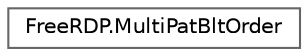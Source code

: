digraph "Graphical Class Hierarchy"
{
 // LATEX_PDF_SIZE
  bgcolor="transparent";
  edge [fontname=Helvetica,fontsize=10,labelfontname=Helvetica,labelfontsize=10];
  node [fontname=Helvetica,fontsize=10,shape=box,height=0.2,width=0.4];
  rankdir="LR";
  Node0 [id="Node000000",label="FreeRDP.MultiPatBltOrder",height=0.2,width=0.4,color="grey40", fillcolor="white", style="filled",URL="$struct_free_r_d_p_1_1_multi_pat_blt_order.html",tooltip=" "];
}
